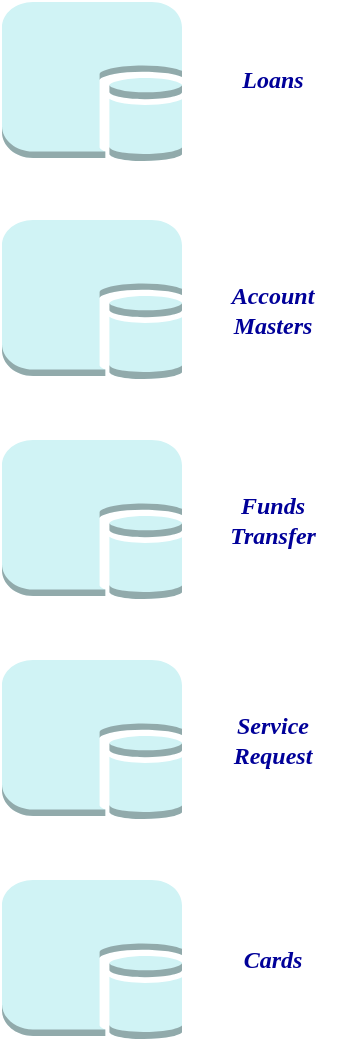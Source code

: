 <mxfile version="20.0.1" type="github" pages="3">
  <diagram id="vRsPocj77_2FEiKNVlzF" name="Top Architecture">
    <mxGraphModel grid="1" page="1" gridSize="10" guides="1" tooltips="1" connect="1" arrows="1" fold="1" pageScale="1" pageWidth="850" pageHeight="1100" math="0" shadow="0">
      <root>
        <mxCell id="0" />
        <mxCell id="1" parent="0" />
        <mxCell id="CYnxBcoMD72s8sqLq3w8-9" value="" style="outlineConnect=0;dashed=0;verticalLabelPosition=bottom;verticalAlign=top;align=center;html=1;shape=mxgraph.aws3.db_on_instance;fillColor=#D0F3F5;gradientColor=none;" vertex="1" parent="1">
          <mxGeometry x="630" y="150" width="90" height="80" as="geometry" />
        </mxCell>
        <mxCell id="CYnxBcoMD72s8sqLq3w8-2" value="" style="outlineConnect=0;dashed=0;verticalLabelPosition=bottom;verticalAlign=top;align=center;html=1;shape=mxgraph.aws3.db_on_instance;fillColor=#D0F3F5;gradientColor=none;" vertex="1" parent="1">
          <mxGeometry x="630" y="260" width="90" height="80" as="geometry" />
        </mxCell>
        <mxCell id="CYnxBcoMD72s8sqLq3w8-3" value="&lt;div&gt;&lt;b&gt;Account &lt;br&gt;&lt;/b&gt;&lt;/div&gt;&lt;div&gt;&lt;b&gt;Masters&lt;br&gt;&lt;/b&gt;&lt;/div&gt;" style="text;html=1;align=center;verticalAlign=middle;resizable=0;points=[];autosize=1;strokeColor=none;fillColor=none;fontStyle=2;fontFamily=Tahoma;fontSize=12;fontColor=#000099;" vertex="1" parent="1">
          <mxGeometry x="730" y="180" width="70" height="30" as="geometry" />
        </mxCell>
        <mxCell id="CYnxBcoMD72s8sqLq3w8-7" value="" style="outlineConnect=0;dashed=0;verticalLabelPosition=bottom;verticalAlign=top;align=center;html=1;shape=mxgraph.aws3.db_on_instance;fillColor=#D0F3F5;gradientColor=none;" vertex="1" parent="1">
          <mxGeometry x="630" y="41" width="90" height="80" as="geometry" />
        </mxCell>
        <mxCell id="CYnxBcoMD72s8sqLq3w8-8" value="&lt;div&gt;&lt;b&gt;Funds&lt;/b&gt;&lt;/div&gt;&lt;div&gt;&lt;b&gt;Transfer&lt;br&gt;&lt;/b&gt;&lt;/div&gt;" style="text;html=1;align=center;verticalAlign=middle;resizable=0;points=[];autosize=1;strokeColor=none;fillColor=none;fontStyle=2;fontFamily=Tahoma;fontSize=12;fontColor=#000099;" vertex="1" parent="1">
          <mxGeometry x="730" y="285" width="70" height="30" as="geometry" />
        </mxCell>
        <mxCell id="CYnxBcoMD72s8sqLq3w8-10" value="" style="outlineConnect=0;dashed=0;verticalLabelPosition=bottom;verticalAlign=top;align=center;html=1;shape=mxgraph.aws3.db_on_instance;fillColor=#D0F3F5;gradientColor=none;" vertex="1" parent="1">
          <mxGeometry x="630" y="370" width="90" height="80" as="geometry" />
        </mxCell>
        <mxCell id="CYnxBcoMD72s8sqLq3w8-11" value="" style="outlineConnect=0;dashed=0;verticalLabelPosition=bottom;verticalAlign=top;align=center;html=1;shape=mxgraph.aws3.db_on_instance;fillColor=#D0F3F5;gradientColor=none;" vertex="1" parent="1">
          <mxGeometry x="630" y="480" width="90" height="80" as="geometry" />
        </mxCell>
        <mxCell id="CYnxBcoMD72s8sqLq3w8-12" value="Loans" style="text;html=1;align=center;verticalAlign=middle;resizable=0;points=[];autosize=1;strokeColor=none;fillColor=none;fontStyle=3;fontFamily=Tahoma;fontSize=12;fontColor=#000099;" vertex="1" parent="1">
          <mxGeometry x="740" y="70" width="50" height="20" as="geometry" />
        </mxCell>
        <mxCell id="CYnxBcoMD72s8sqLq3w8-13" value="&lt;div&gt;&lt;b&gt;Service &lt;br&gt;&lt;/b&gt;&lt;/div&gt;&lt;div&gt;&lt;b&gt;Request&lt;/b&gt;&lt;/div&gt;" style="text;html=1;align=center;verticalAlign=middle;resizable=0;points=[];autosize=1;strokeColor=none;fillColor=none;fontStyle=2;fontFamily=Tahoma;fontSize=12;fontColor=#000099;" vertex="1" parent="1">
          <mxGeometry x="730" y="395" width="70" height="30" as="geometry" />
        </mxCell>
        <mxCell id="CYnxBcoMD72s8sqLq3w8-14" value="&lt;b&gt;Cards&lt;/b&gt;" style="text;html=1;align=center;verticalAlign=middle;resizable=0;points=[];autosize=1;strokeColor=none;fillColor=none;fontStyle=2;fontFamily=Tahoma;fontSize=12;fontColor=#000099;" vertex="1" parent="1">
          <mxGeometry x="740" y="510" width="50" height="20" as="geometry" />
        </mxCell>
      </root>
    </mxGraphModel>
  </diagram>
  <diagram id="tWN6ITL1jaFZWvNV8QjN" name="Frontend">
    <mxGraphModel grid="1" page="1" gridSize="10" guides="1" tooltips="1" connect="1" arrows="1" fold="1" pageScale="1" pageWidth="827" pageHeight="1169" math="0" shadow="0">
      <root>
        <mxCell id="0" />
        <mxCell id="1" parent="0" />
        <mxCell id="mEwxDdKx8X9GUq1SJ9Rs-1" value="" style="rounded=0;whiteSpace=wrap;html=1;" vertex="1" parent="1">
          <mxGeometry x="940" y="5" width="750" height="370" as="geometry" />
        </mxCell>
        <mxCell id="mEwxDdKx8X9GUq1SJ9Rs-2" value="" style="endArrow=none;html=1;rounded=0;entryX=-0.003;entryY=0.103;entryDx=0;entryDy=0;entryPerimeter=0;exitX=1;exitY=0.108;exitDx=0;exitDy=0;exitPerimeter=0;" edge="1" parent="1" source="mEwxDdKx8X9GUq1SJ9Rs-1" target="mEwxDdKx8X9GUq1SJ9Rs-1">
          <mxGeometry width="50" height="50" relative="1" as="geometry">
            <mxPoint x="400" y="220" as="sourcePoint" />
            <mxPoint x="450" y="170" as="targetPoint" />
          </mxGeometry>
        </mxCell>
        <mxCell id="mEwxDdKx8X9GUq1SJ9Rs-5" value="Customer Overview" style="text;html=1;strokeColor=none;fillColor=none;align=center;verticalAlign=middle;whiteSpace=wrap;rounded=0;fontStyle=1" vertex="1" parent="1">
          <mxGeometry x="50" y="25" width="120" height="30" as="geometry" />
        </mxCell>
        <mxCell id="mEwxDdKx8X9GUq1SJ9Rs-6" value="Transactions" style="text;html=1;strokeColor=none;fillColor=none;align=center;verticalAlign=middle;whiteSpace=wrap;rounded=0;" vertex="1" parent="1">
          <mxGeometry x="330" y="25" width="120" height="30" as="geometry" />
        </mxCell>
        <mxCell id="mEwxDdKx8X9GUq1SJ9Rs-7" value="Services" style="text;html=1;strokeColor=none;fillColor=none;align=center;verticalAlign=middle;whiteSpace=wrap;rounded=0;" vertex="1" parent="1">
          <mxGeometry x="580" y="25" width="120" height="30" as="geometry" />
        </mxCell>
        <mxCell id="mEwxDdKx8X9GUq1SJ9Rs-8" value="" style="rounded=1;whiteSpace=wrap;html=1;" vertex="1" parent="1">
          <mxGeometry x="50" y="75" width="335" height="195" as="geometry" />
        </mxCell>
        <mxCell id="mEwxDdKx8X9GUq1SJ9Rs-9" value="Personal Information" style="text;html=1;align=center;verticalAlign=middle;resizable=0;points=[];autosize=1;strokeColor=none;fillColor=none;" vertex="1" parent="1">
          <mxGeometry x="155" y="85" width="125" height="20" as="geometry" />
        </mxCell>
        <mxCell id="mEwxDdKx8X9GUq1SJ9Rs-10" value="" style="endArrow=none;html=1;rounded=0;" edge="1" parent="1">
          <mxGeometry width="50" height="50" relative="1" as="geometry">
            <mxPoint x="50" y="110" as="sourcePoint" />
            <mxPoint x="385" y="110" as="targetPoint" />
          </mxGeometry>
        </mxCell>
        <mxCell id="mEwxDdKx8X9GUq1SJ9Rs-11" value="Name:" style="text;html=1;align=center;verticalAlign=middle;resizable=0;points=[];autosize=1;strokeColor=none;fillColor=none;" vertex="1" parent="1">
          <mxGeometry x="80" y="125" width="50" height="20" as="geometry" />
        </mxCell>
        <mxCell id="mEwxDdKx8X9GUq1SJ9Rs-12" value="Age:" style="text;html=1;strokeColor=none;fillColor=none;align=center;verticalAlign=middle;whiteSpace=wrap;rounded=0;" vertex="1" parent="1">
          <mxGeometry x="70" y="140" width="60" height="30" as="geometry" />
        </mxCell>
        <mxCell id="mEwxDdKx8X9GUq1SJ9Rs-13" value="Sex:" style="text;html=1;strokeColor=none;fillColor=none;align=center;verticalAlign=middle;whiteSpace=wrap;rounded=0;" vertex="1" parent="1">
          <mxGeometry x="70" y="165" width="60" height="30" as="geometry" />
        </mxCell>
        <mxCell id="mEwxDdKx8X9GUq1SJ9Rs-14" value="DoB:" style="text;html=1;strokeColor=none;fillColor=none;align=center;verticalAlign=middle;whiteSpace=wrap;rounded=0;" vertex="1" parent="1">
          <mxGeometry x="70" y="185" width="60" height="30" as="geometry" />
        </mxCell>
        <mxCell id="mEwxDdKx8X9GUq1SJ9Rs-15" value="National ID:" style="text;html=1;strokeColor=none;fillColor=none;align=center;verticalAlign=middle;whiteSpace=wrap;rounded=0;" vertex="1" parent="1">
          <mxGeometry x="75" y="210" width="85" height="30" as="geometry" />
        </mxCell>
        <mxCell id="mEwxDdKx8X9GUq1SJ9Rs-16" value="Address:" style="text;html=1;strokeColor=none;fillColor=none;align=center;verticalAlign=middle;whiteSpace=wrap;rounded=0;" vertex="1" parent="1">
          <mxGeometry x="80" y="235" width="60" height="30" as="geometry" />
        </mxCell>
        <mxCell id="mEwxDdKx8X9GUq1SJ9Rs-17" value="Andrew Symonds" style="text;html=1;strokeColor=none;fillColor=none;align=center;verticalAlign=middle;whiteSpace=wrap;rounded=0;" vertex="1" parent="1">
          <mxGeometry x="165" y="120" width="170" height="30" as="geometry" />
        </mxCell>
        <mxCell id="mEwxDdKx8X9GUq1SJ9Rs-18" value="50" style="text;html=1;strokeColor=none;fillColor=none;align=center;verticalAlign=middle;whiteSpace=wrap;rounded=0;" vertex="1" parent="1">
          <mxGeometry x="190" y="140" width="60" height="30" as="geometry" />
        </mxCell>
        <mxCell id="mEwxDdKx8X9GUq1SJ9Rs-19" value="Male" style="text;html=1;strokeColor=none;fillColor=none;align=center;verticalAlign=middle;whiteSpace=wrap;rounded=0;" vertex="1" parent="1">
          <mxGeometry x="195" y="160" width="60" height="30" as="geometry" />
        </mxCell>
        <mxCell id="mEwxDdKx8X9GUq1SJ9Rs-20" value="29/12/1972" style="text;html=1;strokeColor=none;fillColor=none;align=center;verticalAlign=middle;whiteSpace=wrap;rounded=0;" vertex="1" parent="1">
          <mxGeometry x="210" y="185" width="60" height="30" as="geometry" />
        </mxCell>
        <mxCell id="mEwxDdKx8X9GUq1SJ9Rs-22" value="BY*******N" style="text;html=1;strokeColor=none;fillColor=none;align=center;verticalAlign=middle;whiteSpace=wrap;rounded=0;" vertex="1" parent="1">
          <mxGeometry x="210" y="210" width="60" height="30" as="geometry" />
        </mxCell>
        <mxCell id="mEwxDdKx8X9GUq1SJ9Rs-23" value="101, Clock Tower, Gurgaon" style="text;html=1;strokeColor=none;fillColor=none;align=center;verticalAlign=middle;whiteSpace=wrap;rounded=0;" vertex="1" parent="1">
          <mxGeometry x="160" y="235" width="230" height="30" as="geometry" />
        </mxCell>
        <mxCell id="mEwxDdKx8X9GUq1SJ9Rs-24" value="" style="rounded=1;whiteSpace=wrap;html=1;" vertex="1" parent="1">
          <mxGeometry x="455" y="75" width="335" height="200" as="geometry" />
        </mxCell>
        <mxCell id="mEwxDdKx8X9GUq1SJ9Rs-25" value="Account Details" style="text;html=1;align=center;verticalAlign=middle;resizable=0;points=[];autosize=1;strokeColor=none;fillColor=none;" vertex="1" parent="1">
          <mxGeometry x="575" y="85" width="95" height="20" as="geometry" />
        </mxCell>
        <mxCell id="mEwxDdKx8X9GUq1SJ9Rs-26" value="" style="endArrow=none;html=1;rounded=0;" edge="1" parent="1">
          <mxGeometry width="50" height="50" relative="1" as="geometry">
            <mxPoint x="455" y="110" as="sourcePoint" />
            <mxPoint x="790.0" y="110" as="targetPoint" />
          </mxGeometry>
        </mxCell>
        <mxCell id="mEwxDdKx8X9GUq1SJ9Rs-27" value="Account No.:" style="text;html=1;align=center;verticalAlign=middle;resizable=0;points=[];autosize=1;strokeColor=none;fillColor=none;" vertex="1" parent="1">
          <mxGeometry x="482.5" y="122.5" width="80" height="20" as="geometry" />
        </mxCell>
        <mxCell id="mEwxDdKx8X9GUq1SJ9Rs-31" value="Rate of Interest" style="text;html=1;strokeColor=none;fillColor=none;align=center;verticalAlign=middle;whiteSpace=wrap;rounded=0;" vertex="1" parent="1">
          <mxGeometry x="475" y="177.5" width="105" height="30" as="geometry" />
        </mxCell>
        <mxCell id="mEwxDdKx8X9GUq1SJ9Rs-32" value="IFSC:" style="text;html=1;strokeColor=none;fillColor=none;align=center;verticalAlign=middle;whiteSpace=wrap;rounded=0;" vertex="1" parent="1">
          <mxGeometry x="475" y="137.5" width="60" height="30" as="geometry" />
        </mxCell>
        <mxCell id="mEwxDdKx8X9GUq1SJ9Rs-33" value="1021********34" style="text;html=1;strokeColor=none;fillColor=none;align=center;verticalAlign=middle;whiteSpace=wrap;rounded=0;" vertex="1" parent="1">
          <mxGeometry x="572.5" y="115" width="170" height="30" as="geometry" />
        </mxCell>
        <mxCell id="mEwxDdKx8X9GUq1SJ9Rs-37" value="3.5%" style="text;html=1;strokeColor=none;fillColor=none;align=center;verticalAlign=middle;whiteSpace=wrap;rounded=0;" vertex="1" parent="1">
          <mxGeometry x="612.5" y="182.5" width="60" height="30" as="geometry" />
        </mxCell>
        <mxCell id="mEwxDdKx8X9GUq1SJ9Rs-38" value="HZ002345" style="text;html=1;strokeColor=none;fillColor=none;align=center;verticalAlign=middle;whiteSpace=wrap;rounded=0;" vertex="1" parent="1">
          <mxGeometry x="532.5" y="135" width="230" height="30" as="geometry" />
        </mxCell>
        <mxCell id="mEwxDdKx8X9GUq1SJ9Rs-43" value="Balance:" style="text;html=1;strokeColor=none;fillColor=none;align=center;verticalAlign=middle;whiteSpace=wrap;rounded=0;" vertex="1" parent="1">
          <mxGeometry x="482.5" y="157.5" width="60" height="30" as="geometry" />
        </mxCell>
        <mxCell id="mEwxDdKx8X9GUq1SJ9Rs-44" value="Account Type:" style="text;html=1;strokeColor=none;fillColor=none;align=center;verticalAlign=middle;whiteSpace=wrap;rounded=0;" vertex="1" parent="1">
          <mxGeometry x="482.5" y="202.5" width="85" height="30" as="geometry" />
        </mxCell>
        <mxCell id="mEwxDdKx8X9GUq1SJ9Rs-45" value="Home branch code:" style="text;html=1;strokeColor=none;fillColor=none;align=center;verticalAlign=middle;whiteSpace=wrap;rounded=0;" vertex="1" parent="1">
          <mxGeometry x="482.5" y="227.5" width="115" height="30" as="geometry" />
        </mxCell>
        <mxCell id="mEwxDdKx8X9GUq1SJ9Rs-46" value="50,000" style="text;html=1;strokeColor=none;fillColor=none;align=center;verticalAlign=middle;whiteSpace=wrap;rounded=0;" vertex="1" parent="1">
          <mxGeometry x="612.5" y="162.5" width="60" height="30" as="geometry" />
        </mxCell>
        <mxCell id="mEwxDdKx8X9GUq1SJ9Rs-47" value="Saving Account" style="text;html=1;strokeColor=none;fillColor=none;align=center;verticalAlign=middle;whiteSpace=wrap;rounded=0;" vertex="1" parent="1">
          <mxGeometry x="602.5" y="202.5" width="115" height="30" as="geometry" />
        </mxCell>
        <mxCell id="mEwxDdKx8X9GUq1SJ9Rs-48" value="HauzKhas0023" style="text;html=1;strokeColor=none;fillColor=none;align=center;verticalAlign=middle;whiteSpace=wrap;rounded=0;" vertex="1" parent="1">
          <mxGeometry x="632.5" y="227.5" width="60" height="30" as="geometry" />
        </mxCell>
        <mxCell id="mEwxDdKx8X9GUq1SJ9Rs-49" value="" style="shape=image;html=1;verticalAlign=top;verticalLabelPosition=bottom;labelBackgroundColor=#ffffff;imageAspect=0;aspect=fixed;image=https://cdn2.iconfinder.com/data/icons/boxicons-regular-vol-3/24/bx-rupee-128.png" vertex="1" parent="1">
          <mxGeometry x="667.5" y="170" width="15" height="15" as="geometry" />
        </mxCell>
        <mxCell id="mEwxDdKx8X9GUq1SJ9Rs-52" value="&lt;b&gt;Loans&lt;/b&gt;" style="text;html=1;strokeColor=none;fillColor=none;align=center;verticalAlign=middle;whiteSpace=wrap;rounded=0;" vertex="1" parent="1">
          <mxGeometry x="50" y="300" width="60" height="30" as="geometry" />
        </mxCell>
        <mxCell id="mEwxDdKx8X9GUq1SJ9Rs-124" value="&lt;b&gt;Cards&lt;/b&gt;" style="text;html=1;strokeColor=none;fillColor=none;align=center;verticalAlign=middle;whiteSpace=wrap;rounded=0;" vertex="1" parent="1">
          <mxGeometry x="50" y="785" width="60" height="30" as="geometry" />
        </mxCell>
        <mxCell id="mEwxDdKx8X9GUq1SJ9Rs-125" value="" style="rounded=1;whiteSpace=wrap;html=1;" vertex="1" parent="1">
          <mxGeometry x="50" y="835" width="335" height="180" as="geometry" />
        </mxCell>
        <mxCell id="mEwxDdKx8X9GUq1SJ9Rs-126" value="Credit Card" style="text;html=1;align=center;verticalAlign=middle;resizable=0;points=[];autosize=1;strokeColor=none;fillColor=none;" vertex="1" parent="1">
          <mxGeometry x="181" y="845" width="75" height="20" as="geometry" />
        </mxCell>
        <mxCell id="mEwxDdKx8X9GUq1SJ9Rs-127" value="" style="endArrow=none;html=1;rounded=0;" edge="1" parent="1">
          <mxGeometry width="50" height="50" relative="1" as="geometry">
            <mxPoint x="50" y="870" as="sourcePoint" />
            <mxPoint x="385" y="870" as="targetPoint" />
          </mxGeometry>
        </mxCell>
        <mxCell id="mEwxDdKx8X9GUq1SJ9Rs-128" value="EMI:" style="text;html=1;align=center;verticalAlign=middle;resizable=0;points=[];autosize=1;strokeColor=none;fillColor=none;" vertex="1" parent="1">
          <mxGeometry x="86" y="885" width="40" height="20" as="geometry" />
        </mxCell>
        <mxCell id="mEwxDdKx8X9GUq1SJ9Rs-129" value="Tenure" style="text;html=1;strokeColor=none;fillColor=none;align=center;verticalAlign=middle;whiteSpace=wrap;rounded=0;" vertex="1" parent="1">
          <mxGeometry x="80" y="900" width="60" height="30" as="geometry" />
        </mxCell>
        <mxCell id="mEwxDdKx8X9GUq1SJ9Rs-130" value="Interest" style="text;html=1;strokeColor=none;fillColor=none;align=center;verticalAlign=middle;whiteSpace=wrap;rounded=0;" vertex="1" parent="1">
          <mxGeometry x="82.5" y="925" width="60" height="30" as="geometry" />
        </mxCell>
        <mxCell id="mEwxDdKx8X9GUq1SJ9Rs-131" value="DoB:" style="text;html=1;strokeColor=none;fillColor=none;align=center;verticalAlign=middle;whiteSpace=wrap;rounded=0;" vertex="1" parent="1">
          <mxGeometry x="77.5" y="950" width="60" height="30" as="geometry" />
        </mxCell>
        <mxCell id="mEwxDdKx8X9GUq1SJ9Rs-132" value="Payable Amount" style="text;html=1;strokeColor=none;fillColor=none;align=center;verticalAlign=middle;whiteSpace=wrap;rounded=0;" vertex="1" parent="1">
          <mxGeometry x="86" y="975" width="97.5" height="30" as="geometry" />
        </mxCell>
        <mxCell id="mEwxDdKx8X9GUq1SJ9Rs-133" value="40,000" style="text;html=1;strokeColor=none;fillColor=none;align=center;verticalAlign=middle;whiteSpace=wrap;rounded=0;" vertex="1" parent="1">
          <mxGeometry x="167.5" y="880" width="170" height="30" as="geometry" />
        </mxCell>
        <mxCell id="mEwxDdKx8X9GUq1SJ9Rs-134" value="4 years" style="text;html=1;strokeColor=none;fillColor=none;align=center;verticalAlign=middle;whiteSpace=wrap;rounded=0;" vertex="1" parent="1">
          <mxGeometry x="222.5" y="900" width="60" height="30" as="geometry" />
        </mxCell>
        <mxCell id="mEwxDdKx8X9GUq1SJ9Rs-135" value="7%" style="text;html=1;strokeColor=none;fillColor=none;align=center;verticalAlign=middle;whiteSpace=wrap;rounded=0;" vertex="1" parent="1">
          <mxGeometry x="212.5" y="925" width="60" height="30" as="geometry" />
        </mxCell>
        <mxCell id="mEwxDdKx8X9GUq1SJ9Rs-136" value="29/12/1972" style="text;html=1;strokeColor=none;fillColor=none;align=center;verticalAlign=middle;whiteSpace=wrap;rounded=0;" vertex="1" parent="1">
          <mxGeometry x="232.5" y="950" width="60" height="30" as="geometry" />
        </mxCell>
        <mxCell id="mEwxDdKx8X9GUq1SJ9Rs-137" value="5,00,000" style="text;html=1;strokeColor=none;fillColor=none;align=center;verticalAlign=middle;whiteSpace=wrap;rounded=0;" vertex="1" parent="1">
          <mxGeometry x="227.5" y="975" width="60" height="30" as="geometry" />
        </mxCell>
        <mxCell id="mEwxDdKx8X9GUq1SJ9Rs-165" value="Loans" style="shape=table;startSize=30;container=1;collapsible=0;childLayout=tableLayout;fontStyle=1;align=center;swimlaneFillColor=default;" vertex="1" parent="1">
          <mxGeometry x="65" y="355" width="441" height="190" as="geometry" />
        </mxCell>
        <mxCell id="mEwxDdKx8X9GUq1SJ9Rs-184" style="shape=tableRow;horizontal=0;startSize=0;swimlaneHead=0;swimlaneBody=0;top=0;left=0;bottom=0;right=0;collapsible=0;dropTarget=0;fillColor=none;points=[[0,0.5],[1,0.5]];portConstraint=eastwest;" vertex="1" parent="mEwxDdKx8X9GUq1SJ9Rs-165">
          <mxGeometry y="30" width="441" height="40" as="geometry" />
        </mxCell>
        <mxCell id="mEwxDdKx8X9GUq1SJ9Rs-185" style="shape=partialRectangle;html=1;whiteSpace=wrap;connectable=0;fillColor=none;top=0;left=0;bottom=0;right=0;overflow=hidden;" vertex="1" parent="mEwxDdKx8X9GUq1SJ9Rs-184">
          <mxGeometry width="88" height="40" as="geometry">
            <mxRectangle width="88" height="40" as="alternateBounds" />
          </mxGeometry>
        </mxCell>
        <mxCell id="mEwxDdKx8X9GUq1SJ9Rs-186" value="&lt;b&gt;EMI&lt;/b&gt;" style="shape=partialRectangle;html=1;whiteSpace=wrap;connectable=0;fillColor=none;top=0;left=0;bottom=0;right=0;overflow=hidden;" vertex="1" parent="mEwxDdKx8X9GUq1SJ9Rs-184">
          <mxGeometry x="88" width="88" height="40" as="geometry">
            <mxRectangle width="88" height="40" as="alternateBounds" />
          </mxGeometry>
        </mxCell>
        <mxCell id="mEwxDdKx8X9GUq1SJ9Rs-187" value="&lt;b&gt;Tenure&lt;/b&gt;" style="shape=partialRectangle;html=1;whiteSpace=wrap;connectable=0;fillColor=none;top=0;left=0;bottom=0;right=0;overflow=hidden;" vertex="1" parent="mEwxDdKx8X9GUq1SJ9Rs-184">
          <mxGeometry x="176" width="88" height="40" as="geometry">
            <mxRectangle width="88" height="40" as="alternateBounds" />
          </mxGeometry>
        </mxCell>
        <mxCell id="mEwxDdKx8X9GUq1SJ9Rs-188" value="&lt;b&gt;Interest&lt;/b&gt;" style="shape=partialRectangle;html=1;whiteSpace=wrap;connectable=0;fillColor=none;top=0;left=0;bottom=0;right=0;overflow=hidden;" vertex="1" parent="mEwxDdKx8X9GUq1SJ9Rs-184">
          <mxGeometry x="264" width="89" height="40" as="geometry">
            <mxRectangle width="89" height="40" as="alternateBounds" />
          </mxGeometry>
        </mxCell>
        <mxCell id="mEwxDdKx8X9GUq1SJ9Rs-189" value="&lt;b&gt;Payable Amt&lt;/b&gt;" style="shape=partialRectangle;html=1;whiteSpace=wrap;connectable=0;fillColor=none;top=0;left=0;bottom=0;right=0;overflow=hidden;" vertex="1" parent="mEwxDdKx8X9GUq1SJ9Rs-184">
          <mxGeometry x="353" width="88" height="40" as="geometry">
            <mxRectangle width="88" height="40" as="alternateBounds" />
          </mxGeometry>
        </mxCell>
        <mxCell id="mEwxDdKx8X9GUq1SJ9Rs-166" value="" style="shape=tableRow;horizontal=0;startSize=0;swimlaneHead=0;swimlaneBody=0;top=0;left=0;bottom=0;right=0;collapsible=0;dropTarget=0;fillColor=none;points=[[0,0.5],[1,0.5]];portConstraint=eastwest;" vertex="1" parent="mEwxDdKx8X9GUq1SJ9Rs-165">
          <mxGeometry y="70" width="441" height="40" as="geometry" />
        </mxCell>
        <mxCell id="mEwxDdKx8X9GUq1SJ9Rs-181" value="Mobile" style="shape=partialRectangle;html=1;whiteSpace=wrap;connectable=0;fillColor=none;top=0;left=0;bottom=0;right=0;overflow=hidden;" vertex="1" parent="mEwxDdKx8X9GUq1SJ9Rs-166">
          <mxGeometry width="88" height="40" as="geometry">
            <mxRectangle width="88" height="40" as="alternateBounds" />
          </mxGeometry>
        </mxCell>
        <mxCell id="mEwxDdKx8X9GUq1SJ9Rs-178" value="4,000" style="shape=partialRectangle;html=1;whiteSpace=wrap;connectable=0;fillColor=none;top=0;left=0;bottom=0;right=0;overflow=hidden;" vertex="1" parent="mEwxDdKx8X9GUq1SJ9Rs-166">
          <mxGeometry x="88" width="88" height="40" as="geometry">
            <mxRectangle width="88" height="40" as="alternateBounds" />
          </mxGeometry>
        </mxCell>
        <mxCell id="mEwxDdKx8X9GUq1SJ9Rs-167" value="&amp;nbsp;4 Y&lt;span style=&quot;white-space: pre;&quot;&gt; &lt;/span&gt;" style="shape=partialRectangle;html=1;whiteSpace=wrap;connectable=0;fillColor=none;top=0;left=0;bottom=0;right=0;overflow=hidden;" vertex="1" parent="mEwxDdKx8X9GUq1SJ9Rs-166">
          <mxGeometry x="176" width="88" height="40" as="geometry">
            <mxRectangle width="88" height="40" as="alternateBounds" />
          </mxGeometry>
        </mxCell>
        <mxCell id="mEwxDdKx8X9GUq1SJ9Rs-168" value="&amp;nbsp; &amp;nbsp; 7.4%&lt;span style=&quot;white-space: pre;&quot;&gt; &lt;/span&gt;" style="shape=partialRectangle;html=1;whiteSpace=wrap;connectable=0;fillColor=none;top=0;left=0;bottom=0;right=0;overflow=hidden;" vertex="1" parent="mEwxDdKx8X9GUq1SJ9Rs-166">
          <mxGeometry x="264" width="89" height="40" as="geometry">
            <mxRectangle width="89" height="40" as="alternateBounds" />
          </mxGeometry>
        </mxCell>
        <mxCell id="mEwxDdKx8X9GUq1SJ9Rs-169" value="1,00,000" style="shape=partialRectangle;html=1;whiteSpace=wrap;connectable=0;fillColor=none;top=0;left=0;bottom=0;right=0;overflow=hidden;" vertex="1" parent="mEwxDdKx8X9GUq1SJ9Rs-166">
          <mxGeometry x="353" width="88" height="40" as="geometry">
            <mxRectangle width="88" height="40" as="alternateBounds" />
          </mxGeometry>
        </mxCell>
        <mxCell id="mEwxDdKx8X9GUq1SJ9Rs-170" value="" style="shape=tableRow;horizontal=0;startSize=0;swimlaneHead=0;swimlaneBody=0;top=0;left=0;bottom=0;right=0;collapsible=0;dropTarget=0;fillColor=none;points=[[0,0.5],[1,0.5]];portConstraint=eastwest;" vertex="1" parent="mEwxDdKx8X9GUq1SJ9Rs-165">
          <mxGeometry y="110" width="441" height="40" as="geometry" />
        </mxCell>
        <mxCell id="mEwxDdKx8X9GUq1SJ9Rs-182" value="Laptop" style="shape=partialRectangle;html=1;whiteSpace=wrap;connectable=0;fillColor=none;top=0;left=0;bottom=0;right=0;overflow=hidden;" vertex="1" parent="mEwxDdKx8X9GUq1SJ9Rs-170">
          <mxGeometry width="88" height="40" as="geometry">
            <mxRectangle width="88" height="40" as="alternateBounds" />
          </mxGeometry>
        </mxCell>
        <mxCell id="mEwxDdKx8X9GUq1SJ9Rs-179" value="5,000" style="shape=partialRectangle;html=1;whiteSpace=wrap;connectable=0;fillColor=none;top=0;left=0;bottom=0;right=0;overflow=hidden;" vertex="1" parent="mEwxDdKx8X9GUq1SJ9Rs-170">
          <mxGeometry x="88" width="88" height="40" as="geometry">
            <mxRectangle width="88" height="40" as="alternateBounds" />
          </mxGeometry>
        </mxCell>
        <mxCell id="mEwxDdKx8X9GUq1SJ9Rs-171" value="5 Y" style="shape=partialRectangle;html=1;whiteSpace=wrap;connectable=0;fillColor=none;top=0;left=0;bottom=0;right=0;overflow=hidden;" vertex="1" parent="mEwxDdKx8X9GUq1SJ9Rs-170">
          <mxGeometry x="176" width="88" height="40" as="geometry">
            <mxRectangle width="88" height="40" as="alternateBounds" />
          </mxGeometry>
        </mxCell>
        <mxCell id="mEwxDdKx8X9GUq1SJ9Rs-172" value="7.4%" style="shape=partialRectangle;html=1;whiteSpace=wrap;connectable=0;fillColor=none;top=0;left=0;bottom=0;right=0;overflow=hidden;" vertex="1" parent="mEwxDdKx8X9GUq1SJ9Rs-170">
          <mxGeometry x="264" width="89" height="40" as="geometry">
            <mxRectangle width="89" height="40" as="alternateBounds" />
          </mxGeometry>
        </mxCell>
        <mxCell id="mEwxDdKx8X9GUq1SJ9Rs-173" value="&lt;span style=&quot;&quot;&gt;2,00,000&lt;/span&gt;" style="shape=partialRectangle;html=1;whiteSpace=wrap;connectable=0;fillColor=none;top=0;left=0;bottom=0;right=0;overflow=hidden;" vertex="1" parent="mEwxDdKx8X9GUq1SJ9Rs-170">
          <mxGeometry x="353" width="88" height="40" as="geometry">
            <mxRectangle width="88" height="40" as="alternateBounds" />
          </mxGeometry>
        </mxCell>
        <mxCell id="mEwxDdKx8X9GUq1SJ9Rs-174" value="" style="shape=tableRow;horizontal=0;startSize=0;swimlaneHead=0;swimlaneBody=0;top=0;left=0;bottom=0;right=0;collapsible=0;dropTarget=0;fillColor=none;points=[[0,0.5],[1,0.5]];portConstraint=eastwest;" vertex="1" parent="mEwxDdKx8X9GUq1SJ9Rs-165">
          <mxGeometry y="150" width="441" height="40" as="geometry" />
        </mxCell>
        <mxCell id="mEwxDdKx8X9GUq1SJ9Rs-183" value="Home" style="shape=partialRectangle;html=1;whiteSpace=wrap;connectable=0;fillColor=none;top=0;left=0;bottom=0;right=0;overflow=hidden;" vertex="1" parent="mEwxDdKx8X9GUq1SJ9Rs-174">
          <mxGeometry width="88" height="40" as="geometry">
            <mxRectangle width="88" height="40" as="alternateBounds" />
          </mxGeometry>
        </mxCell>
        <mxCell id="mEwxDdKx8X9GUq1SJ9Rs-180" value="40,000" style="shape=partialRectangle;html=1;whiteSpace=wrap;connectable=0;fillColor=none;top=0;left=0;bottom=0;right=0;overflow=hidden;" vertex="1" parent="mEwxDdKx8X9GUq1SJ9Rs-174">
          <mxGeometry x="88" width="88" height="40" as="geometry">
            <mxRectangle width="88" height="40" as="alternateBounds" />
          </mxGeometry>
        </mxCell>
        <mxCell id="mEwxDdKx8X9GUq1SJ9Rs-175" value="8 Y" style="shape=partialRectangle;html=1;whiteSpace=wrap;connectable=0;fillColor=none;top=0;left=0;bottom=0;right=0;overflow=hidden;" vertex="1" parent="mEwxDdKx8X9GUq1SJ9Rs-174">
          <mxGeometry x="176" width="88" height="40" as="geometry">
            <mxRectangle width="88" height="40" as="alternateBounds" />
          </mxGeometry>
        </mxCell>
        <mxCell id="mEwxDdKx8X9GUq1SJ9Rs-176" value="7.5%" style="shape=partialRectangle;html=1;whiteSpace=wrap;connectable=0;fillColor=none;top=0;left=0;bottom=0;right=0;overflow=hidden;" vertex="1" parent="mEwxDdKx8X9GUq1SJ9Rs-174">
          <mxGeometry x="264" width="89" height="40" as="geometry">
            <mxRectangle width="89" height="40" as="alternateBounds" />
          </mxGeometry>
        </mxCell>
        <mxCell id="mEwxDdKx8X9GUq1SJ9Rs-177" value="&lt;br&gt;&lt;span style=&quot;color: rgb(0, 0, 0); font-family: Helvetica; font-size: 12px; font-style: normal; font-variant-ligatures: normal; font-variant-caps: normal; font-weight: 400; letter-spacing: normal; orphans: 2; text-align: center; text-indent: 0px; text-transform: none; widows: 2; word-spacing: 0px; -webkit-text-stroke-width: 0px; background-color: rgb(248, 249, 250); text-decoration-thickness: initial; text-decoration-style: initial; text-decoration-color: initial; float: none; display: inline !important;&quot;&gt;50,00,000&lt;/span&gt;&lt;br&gt;" style="shape=partialRectangle;html=1;whiteSpace=wrap;connectable=0;fillColor=none;top=0;left=0;bottom=0;right=0;overflow=hidden;" vertex="1" parent="mEwxDdKx8X9GUq1SJ9Rs-174">
          <mxGeometry x="353" width="88" height="40" as="geometry">
            <mxRectangle width="88" height="40" as="alternateBounds" />
          </mxGeometry>
        </mxCell>
      </root>
    </mxGraphModel>
  </diagram>
  <diagram id="2AicZIG3mlAm-CI6rhw_" name="1) Overview">
    <mxGraphModel dx="1108" dy="488" grid="1" gridSize="10" guides="1" tooltips="1" connect="1" arrows="1" fold="1" page="1" pageScale="1" pageWidth="850" pageHeight="1100" math="0" shadow="0">
      <root>
        <mxCell id="0" />
        <mxCell id="1" parent="0" />
      </root>
    </mxGraphModel>
  </diagram>
</mxfile>
